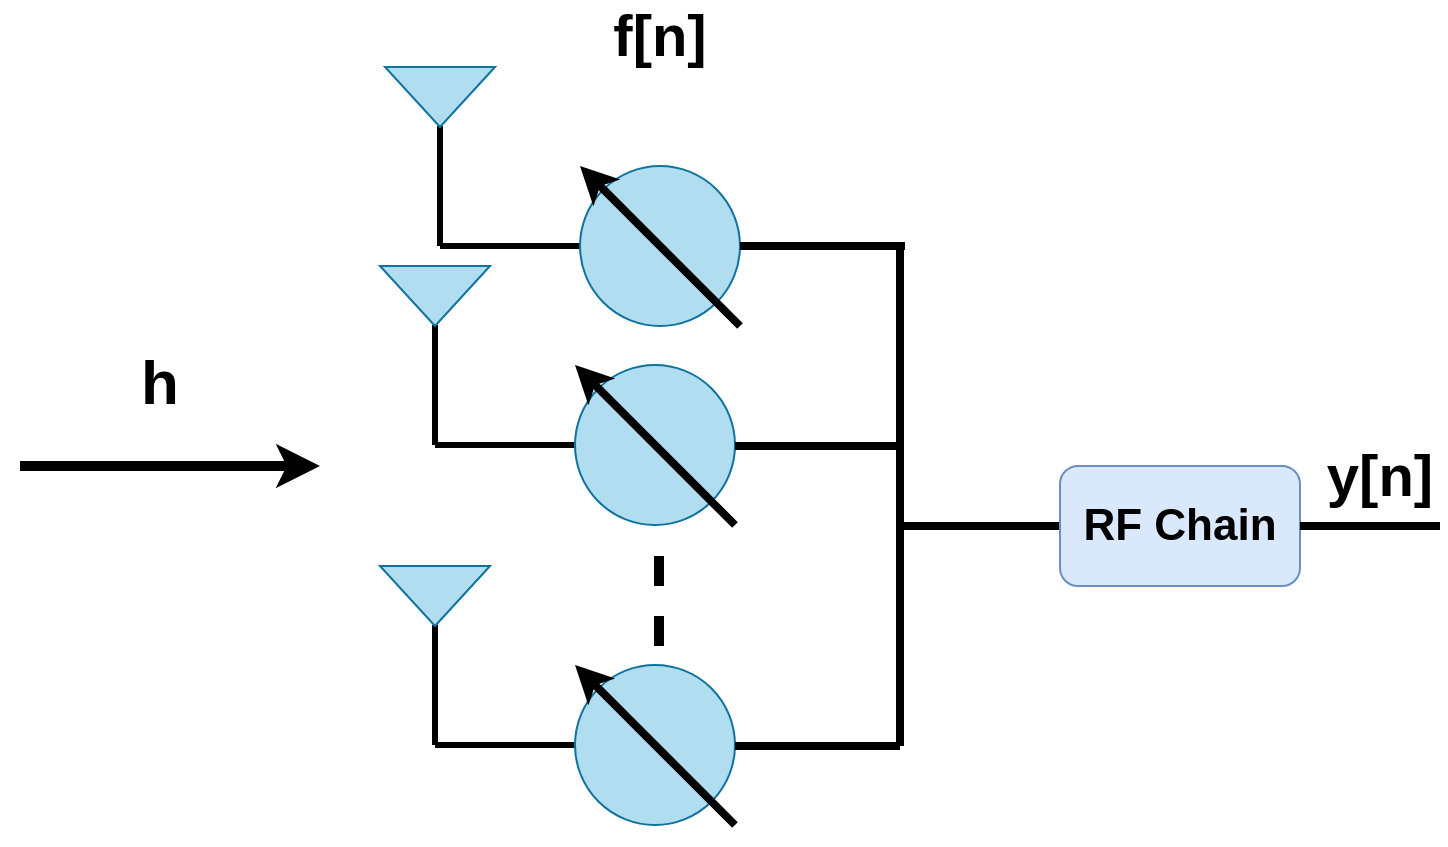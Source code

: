 <mxfile version="26.2.5">
  <diagram name="Page-1" id="9QBp27o7p3BLpgVhmXYe">
    <mxGraphModel dx="1305" dy="659" grid="1" gridSize="10" guides="1" tooltips="1" connect="1" arrows="1" fold="1" page="1" pageScale="1" pageWidth="827" pageHeight="1169" math="0" shadow="0">
      <root>
        <mxCell id="0" />
        <mxCell id="1" parent="0" />
        <mxCell id="iP_xmfIpfHtGR2reBh92-5" value="" style="endArrow=none;dashed=1;html=1;strokeWidth=5;rounded=0;" edge="1" parent="1">
          <mxGeometry width="50" height="50" relative="1" as="geometry">
            <mxPoint x="359.5" y="360" as="sourcePoint" />
            <mxPoint x="359.5" y="300" as="targetPoint" />
          </mxGeometry>
        </mxCell>
        <mxCell id="iP_xmfIpfHtGR2reBh92-20" value="" style="group" vertex="1" connectable="0" parent="1">
          <mxGeometry x="222.5" y="70.5" width="177.5" height="129.5" as="geometry" />
        </mxCell>
        <mxCell id="iP_xmfIpfHtGR2reBh92-16" value="" style="endArrow=none;html=1;rounded=0;strokeWidth=3;endSize=8;" edge="1" parent="iP_xmfIpfHtGR2reBh92-20">
          <mxGeometry width="50" height="50" relative="1" as="geometry">
            <mxPoint x="27.5" y="89.5" as="sourcePoint" />
            <mxPoint x="97.5" y="89.5" as="targetPoint" />
          </mxGeometry>
        </mxCell>
        <mxCell id="iP_xmfIpfHtGR2reBh92-17" value="" style="endArrow=none;html=1;rounded=0;strokeWidth=3;" edge="1" parent="iP_xmfIpfHtGR2reBh92-20">
          <mxGeometry width="50" height="50" relative="1" as="geometry">
            <mxPoint x="27.5" y="89.5" as="sourcePoint" />
            <mxPoint x="27.5" y="29.5" as="targetPoint" />
          </mxGeometry>
        </mxCell>
        <mxCell id="iP_xmfIpfHtGR2reBh92-18" value="" style="triangle;whiteSpace=wrap;html=1;rotation=90;fillColor=#b1ddf0;strokeColor=#10739e;container=0;" vertex="1" parent="iP_xmfIpfHtGR2reBh92-20">
          <mxGeometry x="12.5" y="-12.5" width="30" height="55" as="geometry" />
        </mxCell>
        <mxCell id="iP_xmfIpfHtGR2reBh92-1" value="" style="ellipse;whiteSpace=wrap;html=1;aspect=fixed;fillColor=#b1ddf0;strokeColor=#10739e;container=0;" vertex="1" parent="iP_xmfIpfHtGR2reBh92-20">
          <mxGeometry x="97.5" y="49.5" width="80" height="80" as="geometry" />
        </mxCell>
        <mxCell id="iP_xmfIpfHtGR2reBh92-8" value="" style="endArrow=classic;html=1;rounded=0;strokeWidth=4;" edge="1" parent="iP_xmfIpfHtGR2reBh92-20">
          <mxGeometry width="50" height="50" relative="1" as="geometry">
            <mxPoint x="177.5" y="129.5" as="sourcePoint" />
            <mxPoint x="97.5" y="49.5" as="targetPoint" />
          </mxGeometry>
        </mxCell>
        <mxCell id="iP_xmfIpfHtGR2reBh92-21" value="" style="group" vertex="1" connectable="0" parent="1">
          <mxGeometry x="220" y="170" width="177.5" height="129.5" as="geometry" />
        </mxCell>
        <mxCell id="iP_xmfIpfHtGR2reBh92-22" value="" style="endArrow=none;html=1;rounded=0;strokeWidth=3;endSize=8;" edge="1" parent="iP_xmfIpfHtGR2reBh92-21">
          <mxGeometry width="50" height="50" relative="1" as="geometry">
            <mxPoint x="27.5" y="89.5" as="sourcePoint" />
            <mxPoint x="97.5" y="89.5" as="targetPoint" />
          </mxGeometry>
        </mxCell>
        <mxCell id="iP_xmfIpfHtGR2reBh92-23" value="" style="endArrow=none;html=1;rounded=0;strokeWidth=3;" edge="1" parent="iP_xmfIpfHtGR2reBh92-21">
          <mxGeometry width="50" height="50" relative="1" as="geometry">
            <mxPoint x="27.5" y="89.5" as="sourcePoint" />
            <mxPoint x="27.5" y="29.5" as="targetPoint" />
          </mxGeometry>
        </mxCell>
        <mxCell id="iP_xmfIpfHtGR2reBh92-24" value="" style="triangle;whiteSpace=wrap;html=1;rotation=90;fillColor=#b1ddf0;strokeColor=#10739e;container=0;" vertex="1" parent="iP_xmfIpfHtGR2reBh92-21">
          <mxGeometry x="12.5" y="-12.5" width="30" height="55" as="geometry" />
        </mxCell>
        <mxCell id="iP_xmfIpfHtGR2reBh92-25" value="" style="ellipse;whiteSpace=wrap;html=1;aspect=fixed;fillColor=#b1ddf0;strokeColor=#10739e;container=0;" vertex="1" parent="iP_xmfIpfHtGR2reBh92-21">
          <mxGeometry x="97.5" y="49.5" width="80" height="80" as="geometry" />
        </mxCell>
        <mxCell id="iP_xmfIpfHtGR2reBh92-26" value="" style="endArrow=classic;html=1;rounded=0;strokeWidth=4;" edge="1" parent="iP_xmfIpfHtGR2reBh92-21">
          <mxGeometry width="50" height="50" relative="1" as="geometry">
            <mxPoint x="177.5" y="129.5" as="sourcePoint" />
            <mxPoint x="97.5" y="49.5" as="targetPoint" />
          </mxGeometry>
        </mxCell>
        <mxCell id="iP_xmfIpfHtGR2reBh92-27" value="" style="group" vertex="1" connectable="0" parent="1">
          <mxGeometry x="220" y="320" width="177.5" height="129.5" as="geometry" />
        </mxCell>
        <mxCell id="iP_xmfIpfHtGR2reBh92-28" value="" style="endArrow=none;html=1;rounded=0;strokeWidth=3;endSize=8;" edge="1" parent="iP_xmfIpfHtGR2reBh92-27">
          <mxGeometry width="50" height="50" relative="1" as="geometry">
            <mxPoint x="27.5" y="89.5" as="sourcePoint" />
            <mxPoint x="97.5" y="89.5" as="targetPoint" />
          </mxGeometry>
        </mxCell>
        <mxCell id="iP_xmfIpfHtGR2reBh92-29" value="" style="endArrow=none;html=1;rounded=0;strokeWidth=3;" edge="1" parent="iP_xmfIpfHtGR2reBh92-27">
          <mxGeometry width="50" height="50" relative="1" as="geometry">
            <mxPoint x="27.5" y="89.5" as="sourcePoint" />
            <mxPoint x="27.5" y="29.5" as="targetPoint" />
          </mxGeometry>
        </mxCell>
        <mxCell id="iP_xmfIpfHtGR2reBh92-30" value="" style="triangle;whiteSpace=wrap;html=1;rotation=90;fillColor=#b1ddf0;strokeColor=#10739e;container=0;" vertex="1" parent="iP_xmfIpfHtGR2reBh92-27">
          <mxGeometry x="12.5" y="-12.5" width="30" height="55" as="geometry" />
        </mxCell>
        <mxCell id="iP_xmfIpfHtGR2reBh92-31" value="" style="ellipse;whiteSpace=wrap;html=1;aspect=fixed;fillColor=#b1ddf0;strokeColor=#10739e;container=0;" vertex="1" parent="iP_xmfIpfHtGR2reBh92-27">
          <mxGeometry x="97.5" y="49.5" width="80" height="80" as="geometry" />
        </mxCell>
        <mxCell id="iP_xmfIpfHtGR2reBh92-32" value="" style="endArrow=classic;html=1;rounded=0;strokeWidth=4;" edge="1" parent="iP_xmfIpfHtGR2reBh92-27">
          <mxGeometry width="50" height="50" relative="1" as="geometry">
            <mxPoint x="177.5" y="129.5" as="sourcePoint" />
            <mxPoint x="97.5" y="49.5" as="targetPoint" />
          </mxGeometry>
        </mxCell>
        <mxCell id="iP_xmfIpfHtGR2reBh92-33" value="" style="endArrow=none;html=1;rounded=0;strokeWidth=4;" edge="1" parent="1">
          <mxGeometry width="50" height="50" relative="1" as="geometry">
            <mxPoint x="397.5" y="410" as="sourcePoint" />
            <mxPoint x="480" y="410" as="targetPoint" />
          </mxGeometry>
        </mxCell>
        <mxCell id="iP_xmfIpfHtGR2reBh92-34" value="" style="endArrow=none;html=1;rounded=0;strokeWidth=4;" edge="1" parent="1">
          <mxGeometry width="50" height="50" relative="1" as="geometry">
            <mxPoint x="397.5" y="260" as="sourcePoint" />
            <mxPoint x="480" y="260" as="targetPoint" />
          </mxGeometry>
        </mxCell>
        <mxCell id="iP_xmfIpfHtGR2reBh92-35" value="" style="endArrow=none;html=1;rounded=0;strokeWidth=4;" edge="1" parent="1">
          <mxGeometry width="50" height="50" relative="1" as="geometry">
            <mxPoint x="400" y="160" as="sourcePoint" />
            <mxPoint x="482.5" y="160" as="targetPoint" />
          </mxGeometry>
        </mxCell>
        <mxCell id="iP_xmfIpfHtGR2reBh92-36" value="" style="endArrow=none;html=1;rounded=0;strokeWidth=4;" edge="1" parent="1">
          <mxGeometry width="50" height="50" relative="1" as="geometry">
            <mxPoint x="480" y="410" as="sourcePoint" />
            <mxPoint x="480" y="160" as="targetPoint" />
          </mxGeometry>
        </mxCell>
        <mxCell id="iP_xmfIpfHtGR2reBh92-37" value="" style="endArrow=none;html=1;rounded=0;strokeWidth=4;" edge="1" parent="1">
          <mxGeometry width="50" height="50" relative="1" as="geometry">
            <mxPoint x="480" y="300" as="sourcePoint" />
            <mxPoint x="560" y="300" as="targetPoint" />
          </mxGeometry>
        </mxCell>
        <mxCell id="iP_xmfIpfHtGR2reBh92-39" value="RF Chain" style="rounded=1;whiteSpace=wrap;html=1;fontStyle=1;fillColor=#dae8fc;strokeColor=#6c8ebf;fontSize=22;" vertex="1" parent="1">
          <mxGeometry x="560" y="270" width="120" height="60" as="geometry" />
        </mxCell>
        <mxCell id="iP_xmfIpfHtGR2reBh92-40" value="" style="endArrow=none;html=1;rounded=0;strokeWidth=4;" edge="1" parent="1">
          <mxGeometry width="50" height="50" relative="1" as="geometry">
            <mxPoint x="680" y="300" as="sourcePoint" />
            <mxPoint x="750" y="300" as="targetPoint" />
          </mxGeometry>
        </mxCell>
        <mxCell id="iP_xmfIpfHtGR2reBh92-41" value="&lt;b&gt;&lt;font&gt;y[n]&lt;/font&gt;&lt;/b&gt;" style="text;html=1;align=center;verticalAlign=middle;whiteSpace=wrap;rounded=0;fontSize=29;" vertex="1" parent="1">
          <mxGeometry x="690" y="260" width="60" height="30" as="geometry" />
        </mxCell>
        <mxCell id="iP_xmfIpfHtGR2reBh92-42" value="&lt;b&gt;&lt;font&gt;f[n]&lt;/font&gt;&lt;/b&gt;" style="text;html=1;align=center;verticalAlign=middle;whiteSpace=wrap;rounded=0;fontSize=29;" vertex="1" parent="1">
          <mxGeometry x="330" y="40" width="60" height="30" as="geometry" />
        </mxCell>
        <mxCell id="iP_xmfIpfHtGR2reBh92-43" value="" style="endArrow=classic;html=1;rounded=0;fontSize=14;strokeWidth=5;" edge="1" parent="1">
          <mxGeometry width="50" height="50" relative="1" as="geometry">
            <mxPoint x="40" y="270" as="sourcePoint" />
            <mxPoint x="190" y="270" as="targetPoint" />
          </mxGeometry>
        </mxCell>
        <mxCell id="iP_xmfIpfHtGR2reBh92-44" value="h" style="text;html=1;align=center;verticalAlign=middle;whiteSpace=wrap;rounded=0;fontStyle=1;fontSize=31;" vertex="1" parent="1">
          <mxGeometry x="80" y="213" width="60" height="30" as="geometry" />
        </mxCell>
      </root>
    </mxGraphModel>
  </diagram>
</mxfile>
